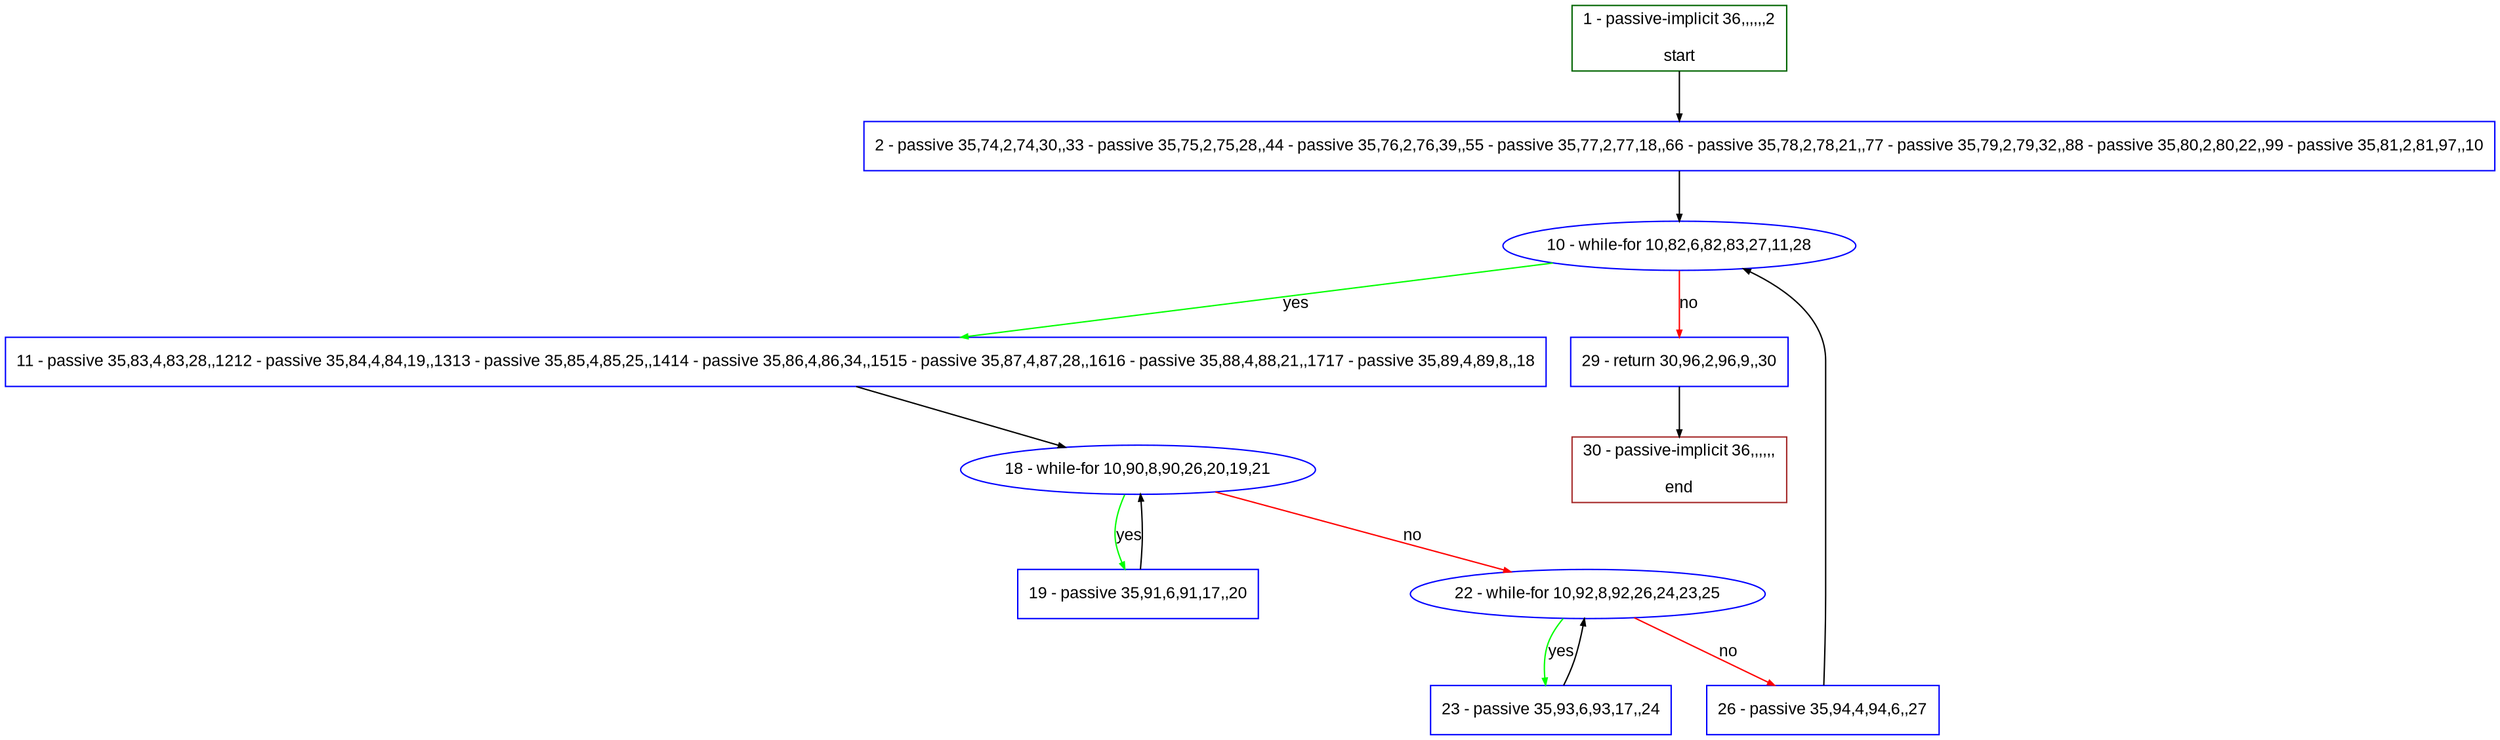 digraph "" {
  graph [pack="true", label="", fontsize="12", packmode="clust", fontname="Arial", fillcolor="#FFFFCC", bgcolor="white", style="rounded,filled", compound="true"];
  node [node_initialized="no", label="", color="grey", fontsize="12", fillcolor="white", fontname="Arial", style="filled", shape="rectangle", compound="true", fixedsize="false"];
  edge [fontcolor="black", arrowhead="normal", arrowtail="none", arrowsize="0.5", ltail="", label="", color="black", fontsize="12", lhead="", fontname="Arial", dir="forward", compound="true"];
  __N1 [label="2 - passive 35,74,2,74,30,,33 - passive 35,75,2,75,28,,44 - passive 35,76,2,76,39,,55 - passive 35,77,2,77,18,,66 - passive 35,78,2,78,21,,77 - passive 35,79,2,79,32,,88 - passive 35,80,2,80,22,,99 - passive 35,81,2,81,97,,10", color="#0000ff", fillcolor="#ffffff", style="filled", shape="box"];
  __N2 [label="1 - passive-implicit 36,,,,,,2\n\nstart", color="#006400", fillcolor="#ffffff", style="filled", shape="box"];
  __N3 [label="10 - while-for 10,82,6,82,83,27,11,28", color="#0000ff", fillcolor="#ffffff", style="filled", shape="oval"];
  __N4 [label="11 - passive 35,83,4,83,28,,1212 - passive 35,84,4,84,19,,1313 - passive 35,85,4,85,25,,1414 - passive 35,86,4,86,34,,1515 - passive 35,87,4,87,28,,1616 - passive 35,88,4,88,21,,1717 - passive 35,89,4,89,8,,18", color="#0000ff", fillcolor="#ffffff", style="filled", shape="box"];
  __N5 [label="29 - return 30,96,2,96,9,,30", color="#0000ff", fillcolor="#ffffff", style="filled", shape="box"];
  __N6 [label="18 - while-for 10,90,8,90,26,20,19,21", color="#0000ff", fillcolor="#ffffff", style="filled", shape="oval"];
  __N7 [label="19 - passive 35,91,6,91,17,,20", color="#0000ff", fillcolor="#ffffff", style="filled", shape="box"];
  __N8 [label="22 - while-for 10,92,8,92,26,24,23,25", color="#0000ff", fillcolor="#ffffff", style="filled", shape="oval"];
  __N9 [label="23 - passive 35,93,6,93,17,,24", color="#0000ff", fillcolor="#ffffff", style="filled", shape="box"];
  __N10 [label="26 - passive 35,94,4,94,6,,27", color="#0000ff", fillcolor="#ffffff", style="filled", shape="box"];
  __N11 [label="30 - passive-implicit 36,,,,,,\n\nend", color="#a52a2a", fillcolor="#ffffff", style="filled", shape="box"];
  __N2 -> __N1 [arrowhead="normal", arrowtail="none", color="#000000", label="", dir="forward"];
  __N1 -> __N3 [arrowhead="normal", arrowtail="none", color="#000000", label="", dir="forward"];
  __N3 -> __N4 [arrowhead="normal", arrowtail="none", color="#00ff00", label="yes", dir="forward"];
  __N3 -> __N5 [arrowhead="normal", arrowtail="none", color="#ff0000", label="no", dir="forward"];
  __N4 -> __N6 [arrowhead="normal", arrowtail="none", color="#000000", label="", dir="forward"];
  __N6 -> __N7 [arrowhead="normal", arrowtail="none", color="#00ff00", label="yes", dir="forward"];
  __N7 -> __N6 [arrowhead="normal", arrowtail="none", color="#000000", label="", dir="forward"];
  __N6 -> __N8 [arrowhead="normal", arrowtail="none", color="#ff0000", label="no", dir="forward"];
  __N8 -> __N9 [arrowhead="normal", arrowtail="none", color="#00ff00", label="yes", dir="forward"];
  __N9 -> __N8 [arrowhead="normal", arrowtail="none", color="#000000", label="", dir="forward"];
  __N8 -> __N10 [arrowhead="normal", arrowtail="none", color="#ff0000", label="no", dir="forward"];
  __N10 -> __N3 [arrowhead="normal", arrowtail="none", color="#000000", label="", dir="forward"];
  __N5 -> __N11 [arrowhead="normal", arrowtail="none", color="#000000", label="", dir="forward"];
}
